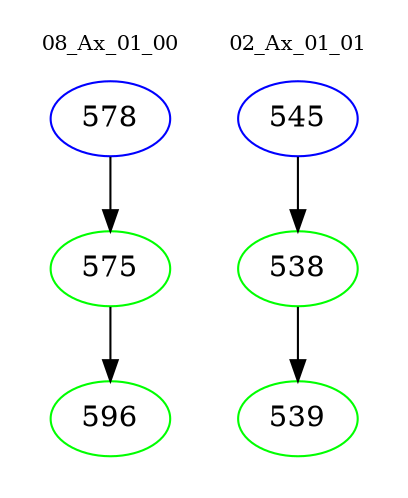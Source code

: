 digraph{
subgraph cluster_0 {
color = white
label = "08_Ax_01_00";
fontsize=10;
T0_578 [label="578", color="blue"]
T0_578 -> T0_575 [color="black"]
T0_575 [label="575", color="green"]
T0_575 -> T0_596 [color="black"]
T0_596 [label="596", color="green"]
}
subgraph cluster_1 {
color = white
label = "02_Ax_01_01";
fontsize=10;
T1_545 [label="545", color="blue"]
T1_545 -> T1_538 [color="black"]
T1_538 [label="538", color="green"]
T1_538 -> T1_539 [color="black"]
T1_539 [label="539", color="green"]
}
}
